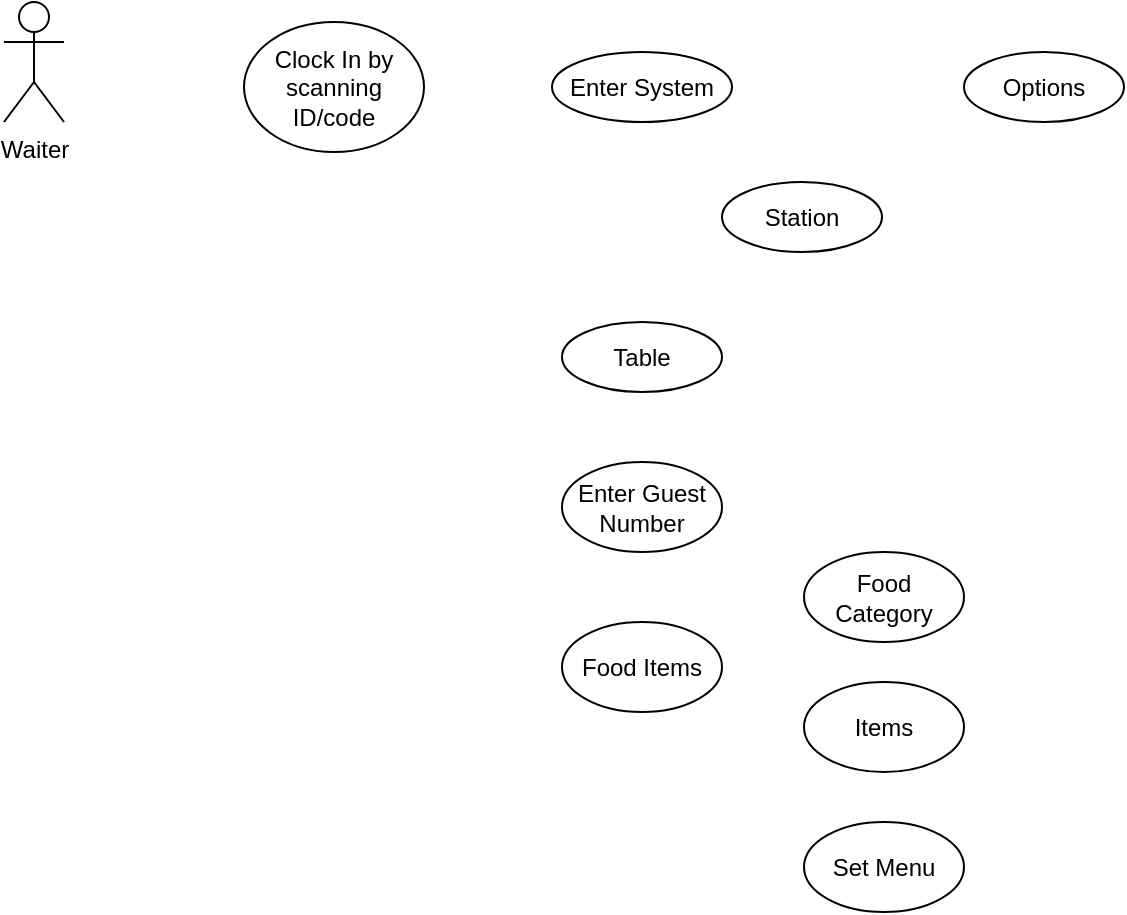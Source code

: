 <mxfile version="23.1.5" type="github">
  <diagram name="Page-1" id="knzAuW0coJMuKpMu3PRs">
    <mxGraphModel dx="1434" dy="746" grid="1" gridSize="10" guides="1" tooltips="1" connect="1" arrows="1" fold="1" page="1" pageScale="1" pageWidth="827" pageHeight="1169" math="0" shadow="0">
      <root>
        <mxCell id="0" />
        <mxCell id="1" parent="0" />
        <mxCell id="_SApVEIOftllvKabywyw-1" value="Waiter" style="shape=umlActor;verticalLabelPosition=bottom;verticalAlign=top;html=1;outlineConnect=0;" parent="1" vertex="1">
          <mxGeometry x="80" y="40" width="30" height="60" as="geometry" />
        </mxCell>
        <mxCell id="_SApVEIOftllvKabywyw-2" value="Clock In by scanning ID/code" style="ellipse;whiteSpace=wrap;html=1;" parent="1" vertex="1">
          <mxGeometry x="200" y="50" width="90" height="65" as="geometry" />
        </mxCell>
        <mxCell id="_SApVEIOftllvKabywyw-3" value="Enter System" style="ellipse;whiteSpace=wrap;html=1;" parent="1" vertex="1">
          <mxGeometry x="354" y="65" width="90" height="35" as="geometry" />
        </mxCell>
        <mxCell id="_SApVEIOftllvKabywyw-4" value="Station" style="ellipse;whiteSpace=wrap;html=1;" parent="1" vertex="1">
          <mxGeometry x="439" y="130" width="80" height="35" as="geometry" />
        </mxCell>
        <mxCell id="_SApVEIOftllvKabywyw-5" value="Table" style="ellipse;whiteSpace=wrap;html=1;" parent="1" vertex="1">
          <mxGeometry x="359" y="200" width="80" height="35" as="geometry" />
        </mxCell>
        <mxCell id="_SApVEIOftllvKabywyw-6" value="Options" style="ellipse;whiteSpace=wrap;html=1;" parent="1" vertex="1">
          <mxGeometry x="560" y="65" width="80" height="35" as="geometry" />
        </mxCell>
        <mxCell id="_PRdKNhxORNj2MjLX8KP-1" value="Food Items" style="ellipse;whiteSpace=wrap;html=1;" vertex="1" parent="1">
          <mxGeometry x="359" y="350" width="80" height="45" as="geometry" />
        </mxCell>
        <mxCell id="_PRdKNhxORNj2MjLX8KP-2" value="Enter Guest Number" style="ellipse;whiteSpace=wrap;html=1;" vertex="1" parent="1">
          <mxGeometry x="359" y="270" width="80" height="45" as="geometry" />
        </mxCell>
        <mxCell id="_PRdKNhxORNj2MjLX8KP-3" value="Food Category" style="ellipse;whiteSpace=wrap;html=1;" vertex="1" parent="1">
          <mxGeometry x="480" y="315" width="80" height="45" as="geometry" />
        </mxCell>
        <mxCell id="_PRdKNhxORNj2MjLX8KP-4" value="Items" style="ellipse;whiteSpace=wrap;html=1;" vertex="1" parent="1">
          <mxGeometry x="480" y="380" width="80" height="45" as="geometry" />
        </mxCell>
        <mxCell id="_PRdKNhxORNj2MjLX8KP-5" value="Set Menu" style="ellipse;whiteSpace=wrap;html=1;" vertex="1" parent="1">
          <mxGeometry x="480" y="450" width="80" height="45" as="geometry" />
        </mxCell>
      </root>
    </mxGraphModel>
  </diagram>
</mxfile>
